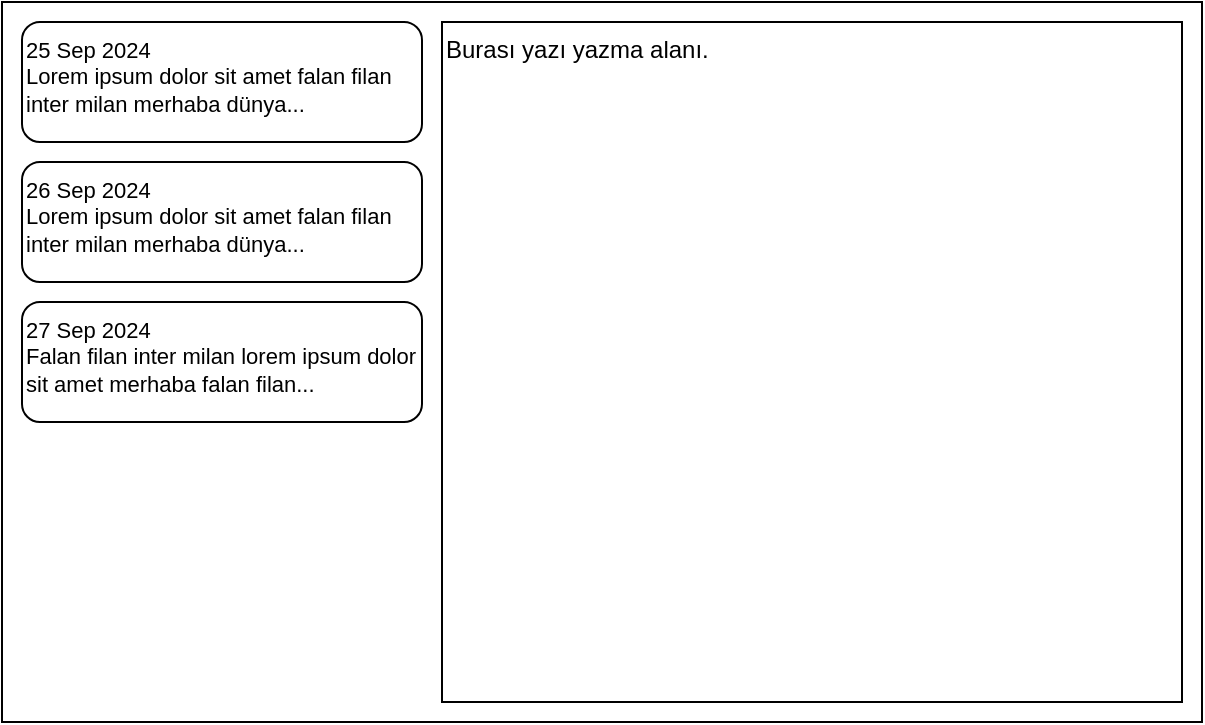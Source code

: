 <mxfile version="24.7.8" pages="2">
  <diagram name="diary" id="hEN8e1ks8Mf2hsvSoMfM">
    <mxGraphModel dx="1767" dy="1016" grid="1" gridSize="10" guides="1" tooltips="1" connect="1" arrows="1" fold="1" page="1" pageScale="1" pageWidth="850" pageHeight="1100" math="0" shadow="0">
      <root>
        <mxCell id="0" />
        <mxCell id="1" parent="0" />
        <mxCell id="soT_rEGJZ9zCF_11M6qR-14" value="" style="rounded=0;whiteSpace=wrap;html=1;" vertex="1" parent="1">
          <mxGeometry x="40" y="40" width="600" height="360" as="geometry" />
        </mxCell>
        <mxCell id="soT_rEGJZ9zCF_11M6qR-16" value="Burası yazı yazma alanı." style="rounded=0;whiteSpace=wrap;html=1;align=left;comic=0;jiggle=0.5;linecap=round;verticalAlign=top;" vertex="1" parent="1">
          <mxGeometry x="260" y="50" width="370" height="340" as="geometry" />
        </mxCell>
        <mxCell id="soT_rEGJZ9zCF_11M6qR-21" value="&lt;font style=&quot;font-size: 11px;&quot;&gt;26 Sep 2024&lt;/font&gt;&lt;div style=&quot;font-size: 11px;&quot;&gt;&lt;font style=&quot;font-size: 11px;&quot;&gt;Lorem ipsum dolor sit amet falan filan inter milan merhaba dünya...&lt;/font&gt;&lt;/div&gt;" style="rounded=1;whiteSpace=wrap;html=1;align=left;verticalAlign=top;" vertex="1" parent="1">
          <mxGeometry x="50" y="120" width="200" height="60" as="geometry" />
        </mxCell>
        <mxCell id="soT_rEGJZ9zCF_11M6qR-22" value="&lt;font style=&quot;font-size: 11px;&quot;&gt;27 Sep 2024&lt;/font&gt;&lt;div style=&quot;font-size: 11px;&quot;&gt;Falan filan inter milan lorem ipsum dolor sit amet merhaba falan filan...&lt;/div&gt;" style="rounded=1;whiteSpace=wrap;html=1;align=left;verticalAlign=top;" vertex="1" parent="1">
          <mxGeometry x="50" y="190" width="200" height="60" as="geometry" />
        </mxCell>
        <mxCell id="soT_rEGJZ9zCF_11M6qR-23" value="&lt;font style=&quot;font-size: 11px;&quot;&gt;25 Sep 2024&lt;/font&gt;&lt;div style=&quot;font-size: 11px;&quot;&gt;&lt;font style=&quot;font-size: 11px;&quot;&gt;Lorem ipsum dolor sit amet falan filan inter milan merhaba dünya...&lt;/font&gt;&lt;/div&gt;" style="rounded=1;whiteSpace=wrap;html=1;align=left;verticalAlign=top;" vertex="1" parent="1">
          <mxGeometry x="50" y="50" width="200" height="60" as="geometry" />
        </mxCell>
      </root>
    </mxGraphModel>
  </diagram>
  <diagram id="wgh8k-zssPooqPKgEAJT" name="password">
    <mxGraphModel dx="968" dy="556" grid="1" gridSize="10" guides="1" tooltips="1" connect="1" arrows="1" fold="1" page="1" pageScale="1" pageWidth="850" pageHeight="1100" math="0" shadow="0">
      <root>
        <mxCell id="0" />
        <mxCell id="1" parent="0" />
        <mxCell id="-jqEDw0eCwc0FR3Dz3ze-1" value="" style="rounded=0;whiteSpace=wrap;html=1;" vertex="1" parent="1">
          <mxGeometry x="40" y="40" width="600" height="360" as="geometry" />
        </mxCell>
        <mxCell id="-jqEDw0eCwc0FR3Dz3ze-10" value="******" style="rounded=1;whiteSpace=wrap;html=1;align=left;verticalAlign=top;" vertex="1" parent="1">
          <mxGeometry x="240" y="140" width="210" height="20" as="geometry" />
        </mxCell>
        <mxCell id="-jqEDw0eCwc0FR3Dz3ze-11" value="Password" style="text;html=1;align=left;verticalAlign=middle;whiteSpace=wrap;rounded=0;" vertex="1" parent="1">
          <mxGeometry x="240" y="120" width="210" height="20" as="geometry" />
        </mxCell>
        <mxCell id="-jqEDw0eCwc0FR3Dz3ze-12" value="     Advanced options" style="swimlane;startSize=23;align=left;verticalAlign=middle;fontSize=10;" vertex="1" parent="1">
          <mxGeometry x="240" y="180" width="210" height="100" as="geometry">
            <mxRectangle x="130" y="300" width="90" height="30" as="alternateBounds" />
          </mxGeometry>
        </mxCell>
        <mxCell id="-jqEDw0eCwc0FR3Dz3ze-13" value="&lt;span style=&quot;font-size: 11px;&quot;&gt;/custom/folder/here&lt;/span&gt;" style="rounded=1;whiteSpace=wrap;html=1;align=left;verticalAlign=middle;" vertex="1" parent="-jqEDw0eCwc0FR3Dz3ze-12">
          <mxGeometry x="7.5" y="50" width="172.5" height="20" as="geometry" />
        </mxCell>
        <mxCell id="ERcaaP8sPxyRe3I7K9rl-1" value="F" style="html=1;shadow=0;dashed=0;shape=mxgraph.bootstrap.rrect;rSize=5;strokeColor=none;strokeWidth=1;fillColor=#0085FC;fontColor=#FFFFFF;whiteSpace=wrap;align=center;verticalAlign=middle;spacingLeft=0;fontStyle=0;fontSize=16;spacing=5;" vertex="1" parent="-jqEDw0eCwc0FR3Dz3ze-12">
          <mxGeometry x="180" y="50" width="25" height="20" as="geometry" />
        </mxCell>
        <mxCell id="ERcaaP8sPxyRe3I7K9rl-3" value="Folder" style="text;html=1;align=left;verticalAlign=middle;whiteSpace=wrap;rounded=0;" vertex="1" parent="-jqEDw0eCwc0FR3Dz3ze-12">
          <mxGeometry x="7.5" y="30" width="182.5" height="20" as="geometry" />
        </mxCell>
      </root>
    </mxGraphModel>
  </diagram>
</mxfile>
